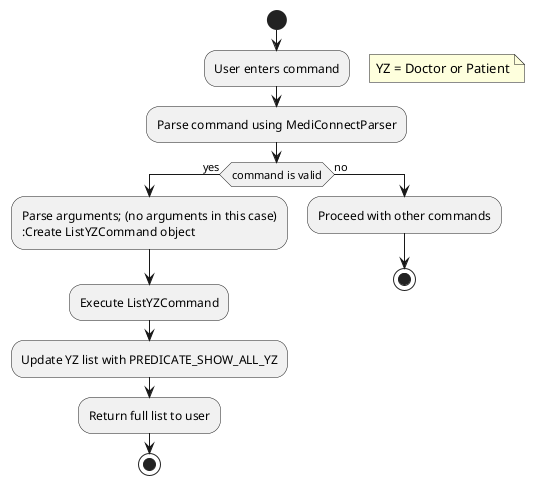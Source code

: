 @startuml
start
:User enters command;
floating note right
    YZ = Doctor or Patient
endnote
:Parse command using MediConnectParser;
if (command is valid) then (yes)
    :Parse arguments; (no arguments in this case)
    :Create ListYZCommand object;
    :Execute ListYZCommand;
    :Update YZ list with PREDICATE_SHOW_ALL_YZ;
    :Return full list to user;
    stop
else (no)
    :Proceed with other commands;
    stop
endif
@enduml
